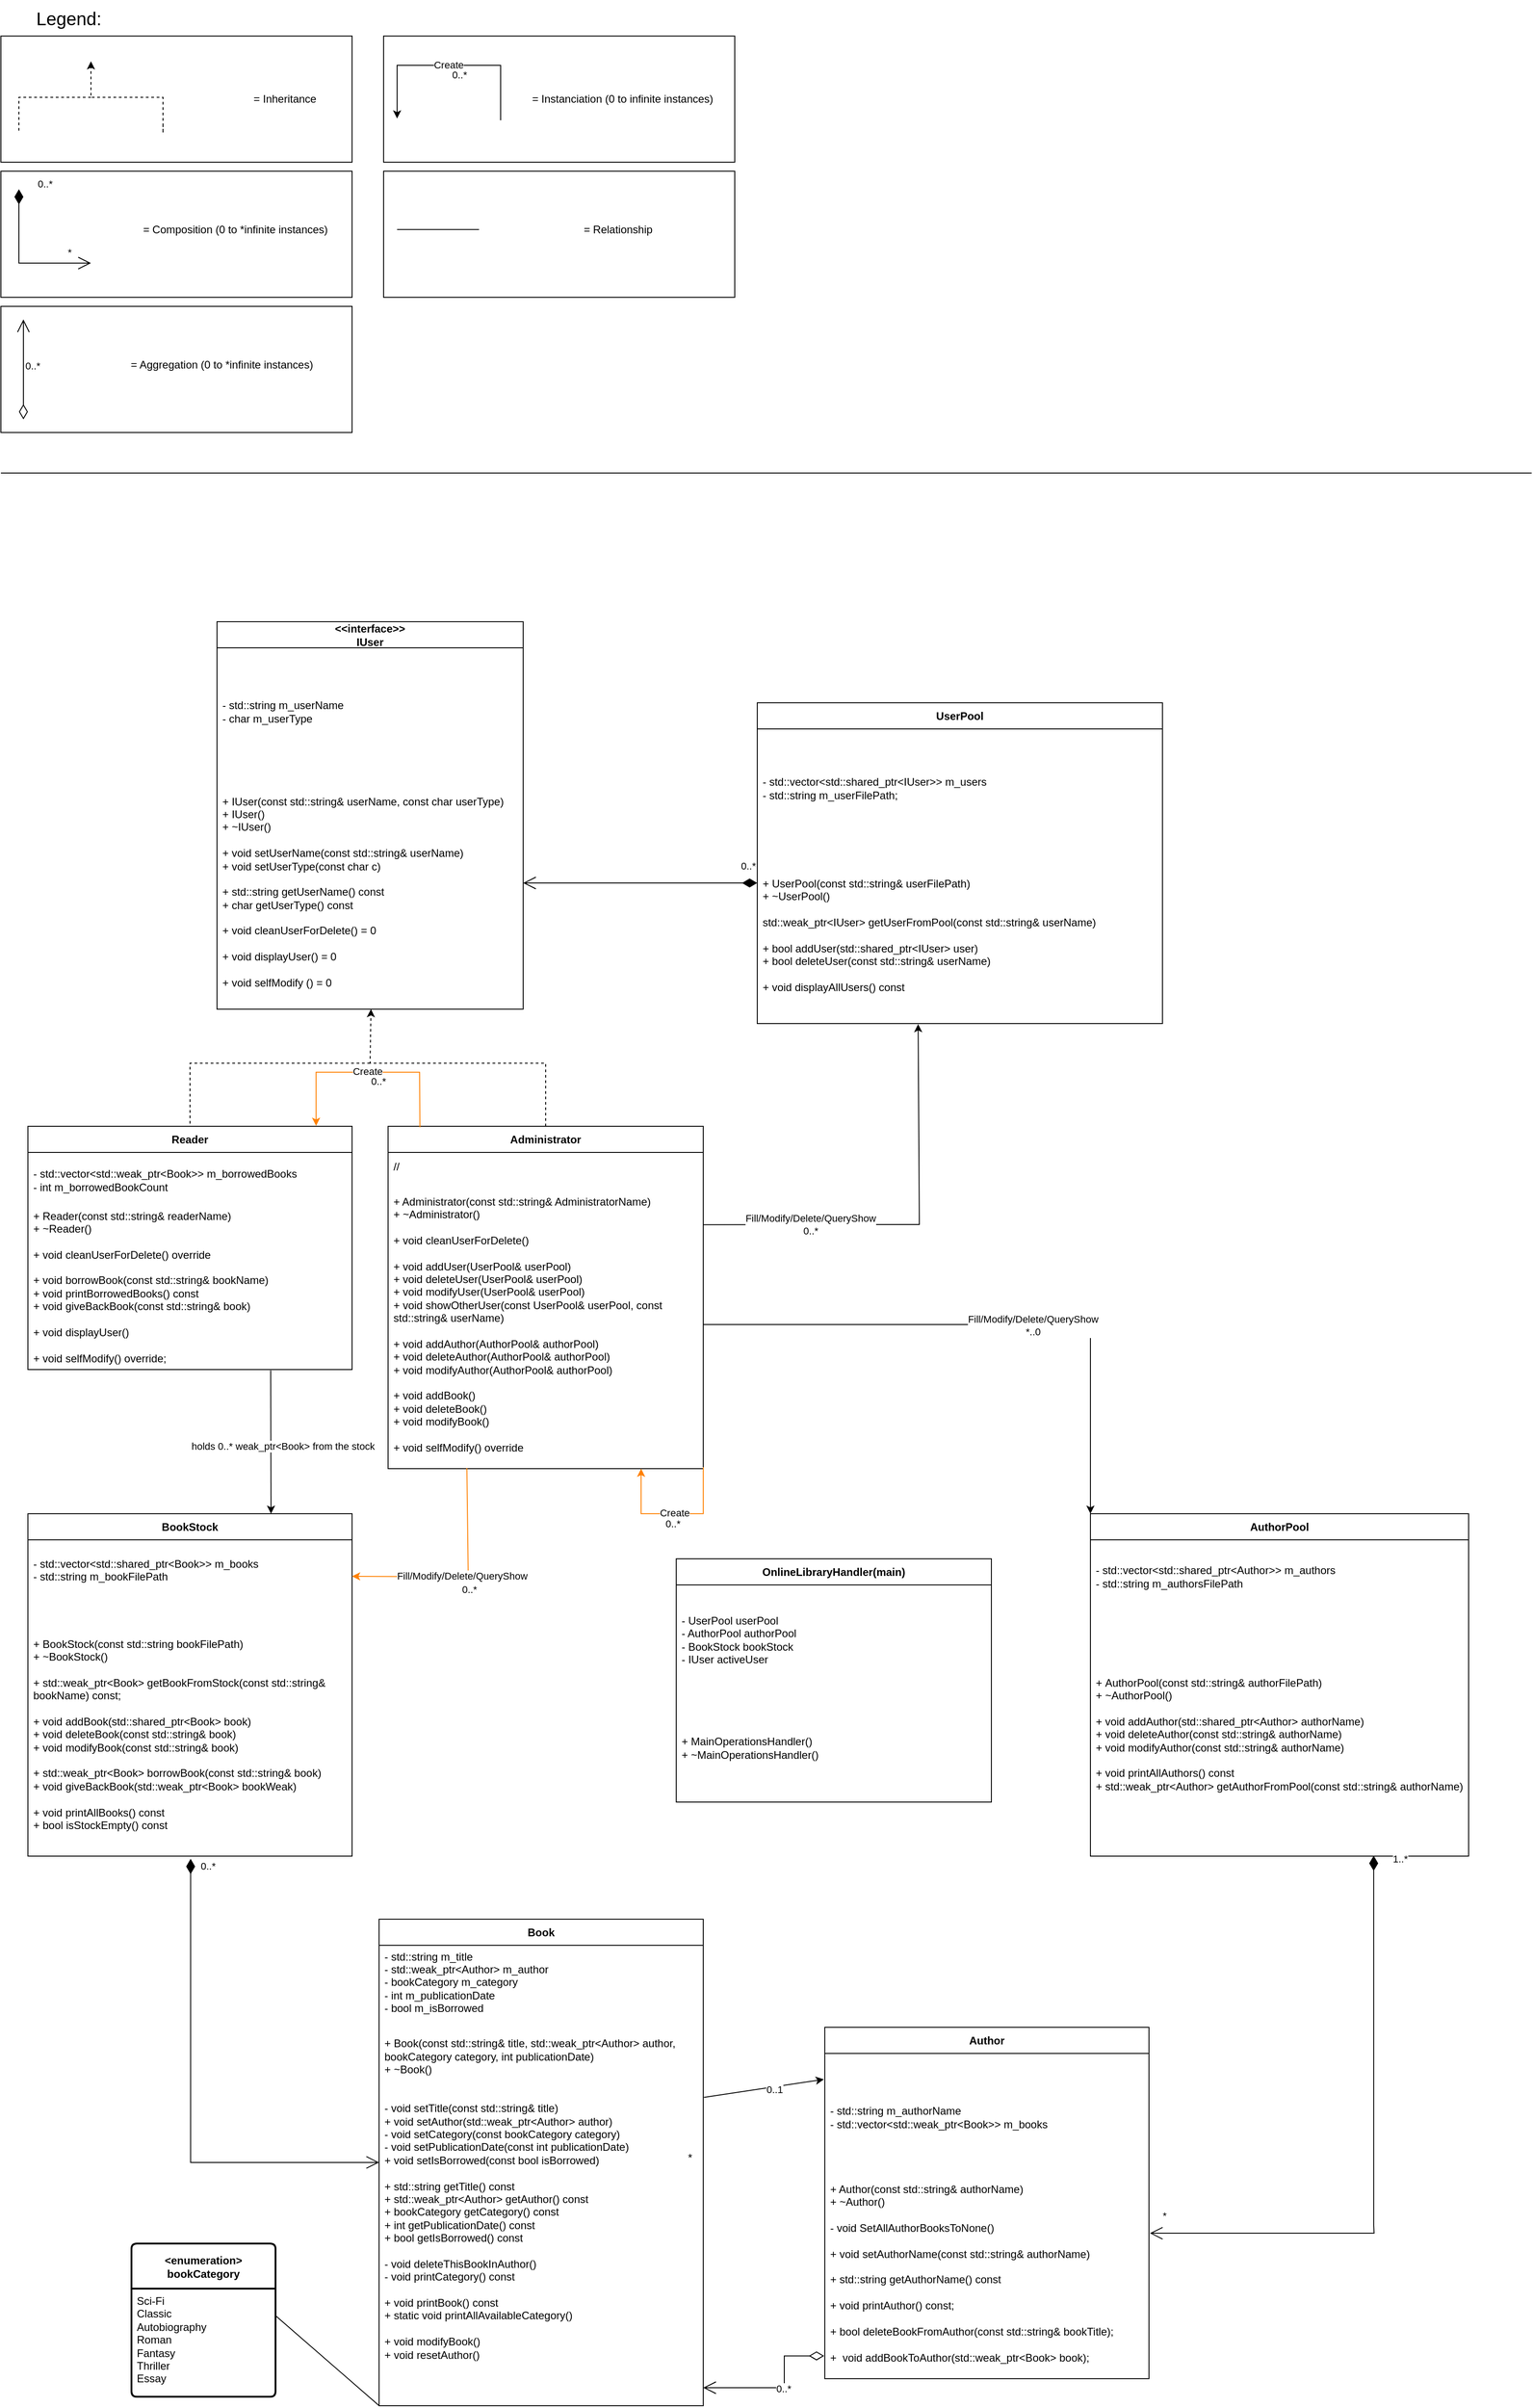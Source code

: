 <mxfile version="28.1.0">
  <diagram name="Page-1" id="cnl19Zu05ogIa-8aHU8F">
    <mxGraphModel dx="1743" dy="2462" grid="1" gridSize="10" guides="1" tooltips="1" connect="1" arrows="1" fold="1" page="1" pageScale="1" pageWidth="850" pageHeight="1100" math="0" shadow="0">
      <root>
        <mxCell id="0" />
        <mxCell id="1" parent="0" />
        <mxCell id="HNg3gGWHc3ooryUhJboP-114" value="" style="rounded=0;whiteSpace=wrap;html=1;" parent="1" vertex="1">
          <mxGeometry x="850" y="-760" width="390" height="140" as="geometry" />
        </mxCell>
        <mxCell id="HNg3gGWHc3ooryUhJboP-102" value="" style="rounded=0;whiteSpace=wrap;html=1;" parent="1" vertex="1">
          <mxGeometry x="850" y="-910" width="390" height="140" as="geometry" />
        </mxCell>
        <mxCell id="HNg3gGWHc3ooryUhJboP-97" value="" style="rounded=0;whiteSpace=wrap;html=1;" parent="1" vertex="1">
          <mxGeometry x="1275" y="-1060" width="390" height="140" as="geometry" />
        </mxCell>
        <mxCell id="HNg3gGWHc3ooryUhJboP-95" value="" style="rounded=0;whiteSpace=wrap;html=1;" parent="1" vertex="1">
          <mxGeometry x="850" y="-1060" width="390" height="140" as="geometry" />
        </mxCell>
        <mxCell id="HNg3gGWHc3ooryUhJboP-1" value="Book" style="swimlane;fontStyle=1;align=center;verticalAlign=middle;childLayout=stackLayout;horizontal=1;startSize=29;horizontalStack=0;resizeParent=1;resizeParentMax=0;resizeLast=0;collapsible=0;marginBottom=0;html=1;whiteSpace=wrap;" parent="1" vertex="1">
          <mxGeometry x="1270" y="1030" width="360" height="540" as="geometry" />
        </mxCell>
        <mxCell id="HNg3gGWHc3ooryUhJboP-2" value="- std::string m_title&lt;br&gt;&lt;div&gt;- std::weak_ptr&amp;lt;Author&amp;gt;&lt;span style=&quot;background-color: transparent; color: light-dark(rgb(0, 0, 0), rgb(255, 255, 255));&quot;&gt;&amp;nbsp;m_author&lt;/span&gt;&lt;/div&gt;&lt;div&gt;- bookCategory m_category&lt;/div&gt;&lt;div&gt;- int m_publicationDate&lt;/div&gt;&lt;div&gt;- bool m_isBorrowed&lt;/div&gt;" style="text;html=1;strokeColor=none;fillColor=none;align=left;verticalAlign=middle;spacingLeft=4;spacingRight=4;overflow=hidden;rotatable=0;points=[[0,0.5],[1,0.5]];portConstraint=eastwest;whiteSpace=wrap;" parent="HNg3gGWHc3ooryUhJboP-1" vertex="1">
          <mxGeometry y="29" width="360" height="81" as="geometry" />
        </mxCell>
        <mxCell id="HNg3gGWHc3ooryUhJboP-3" value="+ Book(const std::string&amp;amp; title, std::weak_ptr&amp;lt;Author&amp;gt; author, bookCategory category, int publicationDate)&lt;div&gt;+ ~Book()&lt;/div&gt;&lt;div&gt;&lt;br&gt;&lt;div&gt;&lt;br&gt;&lt;/div&gt;&lt;/div&gt;&lt;div&gt;- void setTitle(const std::string&amp;amp; title)&lt;/div&gt;&lt;div&gt;+ void setAuthor(std::weak_ptr&amp;lt;Author&amp;gt; author)&lt;/div&gt;&lt;div&gt;- void setCategory(const bookCategory category)&lt;/div&gt;&lt;div&gt;- void setPublicationDate(const int publicationDate)&lt;br&gt;+ void setIsBorrowed(const bool isBorrowed)&lt;/div&gt;&lt;div&gt;&lt;br&gt;&lt;/div&gt;&lt;div&gt;+ std::string getTitle() const&lt;/div&gt;&lt;div&gt;+ std::weak_ptr&amp;lt;Author&amp;gt; getAuthor() const&lt;/div&gt;&lt;div&gt;+ bookCategory getCategory() const&lt;/div&gt;&lt;div&gt;+ int getPublicationDate() const&lt;/div&gt;&lt;div&gt;+ bool getIsBorrowed() const&lt;/div&gt;&lt;div&gt;&lt;div&gt;&lt;br&gt;&lt;/div&gt;&lt;div&gt;- void deleteThisBookInAuthor()&lt;/div&gt;&lt;div&gt;&lt;span style=&quot;background-color: transparent; color: light-dark(rgb(0, 0, 0), rgb(255, 255, 255));&quot;&gt;- void printCategory() const&lt;/span&gt;&lt;/div&gt;&lt;/div&gt;&lt;div&gt;&lt;br&gt;&lt;/div&gt;&lt;div&gt;+ void printBook() const&lt;/div&gt;&lt;div&gt;+&amp;nbsp;static void printAllAvailableCategory()&lt;/div&gt;&lt;div&gt;&lt;br&gt;&lt;/div&gt;&lt;div&gt;+ void modifyBook()&lt;br&gt;+ void resetAuthor()&lt;/div&gt;&lt;div&gt;&lt;br&gt;&lt;/div&gt;&lt;div&gt;&lt;br&gt;&lt;/div&gt;" style="text;html=1;strokeColor=none;fillColor=none;align=left;verticalAlign=middle;spacingLeft=4;spacingRight=4;overflow=hidden;rotatable=0;points=[[0,0.5],[1,0.5]];portConstraint=eastwest;whiteSpace=wrap;" parent="HNg3gGWHc3ooryUhJboP-1" vertex="1">
          <mxGeometry y="110" width="360" height="430" as="geometry" />
        </mxCell>
        <mxCell id="HNg3gGWHc3ooryUhJboP-10" value="&lt;span style=&quot;font-size: 12px; font-weight: 700;&quot;&gt;&amp;lt;enumeration&amp;gt;&lt;/span&gt;&lt;div style=&quot;font-size: 12px; font-weight: 700;&quot;&gt;bookCategory&lt;/div&gt;" style="swimlane;childLayout=stackLayout;horizontal=1;startSize=50;horizontalStack=0;rounded=1;fontSize=14;fontStyle=0;strokeWidth=2;resizeParent=0;resizeLast=1;shadow=0;dashed=0;align=center;arcSize=4;whiteSpace=wrap;html=1;" parent="1" vertex="1">
          <mxGeometry x="995" y="1390" width="160" height="170" as="geometry" />
        </mxCell>
        <mxCell id="HNg3gGWHc3ooryUhJboP-11" value="Sci-Fi&lt;div&gt;Classic&lt;/div&gt;&lt;div&gt;Autobiography&lt;/div&gt;&lt;div&gt;Roman&lt;/div&gt;&lt;div&gt;Fantasy&lt;/div&gt;&lt;div&gt;Thriller&lt;/div&gt;&lt;div&gt;Essay&lt;/div&gt;" style="align=left;strokeColor=none;fillColor=none;spacingLeft=4;spacingRight=4;fontSize=12;verticalAlign=top;resizable=0;rotatable=0;part=1;html=1;whiteSpace=wrap;" parent="HNg3gGWHc3ooryUhJboP-10" vertex="1">
          <mxGeometry y="50" width="160" height="120" as="geometry" />
        </mxCell>
        <mxCell id="HNg3gGWHc3ooryUhJboP-15" value="" style="endArrow=none;html=1;rounded=0;exitX=-0.001;exitY=0.999;exitDx=0;exitDy=0;exitPerimeter=0;entryX=1;entryY=0.25;entryDx=0;entryDy=0;" parent="1" source="HNg3gGWHc3ooryUhJboP-3" target="HNg3gGWHc3ooryUhJboP-11" edge="1">
          <mxGeometry width="50" height="50" relative="1" as="geometry">
            <mxPoint x="2090" y="1670" as="sourcePoint" />
            <mxPoint x="2090" y="1284" as="targetPoint" />
          </mxGeometry>
        </mxCell>
        <mxCell id="HNg3gGWHc3ooryUhJboP-17" value="Author" style="swimlane;fontStyle=1;align=center;verticalAlign=middle;childLayout=stackLayout;horizontal=1;startSize=29;horizontalStack=0;resizeParent=1;resizeParentMax=0;resizeLast=0;collapsible=0;marginBottom=0;html=1;whiteSpace=wrap;" parent="1" vertex="1">
          <mxGeometry x="1765" y="1150" width="360" height="390" as="geometry" />
        </mxCell>
        <mxCell id="HNg3gGWHc3ooryUhJboP-18" value="- std::string m_authorName&lt;div&gt;- std::vector&amp;lt;std::weak_ptr&amp;lt;Book&amp;gt;&amp;gt; m_books&lt;/div&gt;" style="text;html=1;strokeColor=none;fillColor=none;align=left;verticalAlign=middle;spacingLeft=4;spacingRight=4;overflow=hidden;rotatable=0;points=[[0,0.5],[1,0.5]];portConstraint=eastwest;whiteSpace=wrap;" parent="HNg3gGWHc3ooryUhJboP-17" vertex="1">
          <mxGeometry y="29" width="360" height="141" as="geometry" />
        </mxCell>
        <mxCell id="HNg3gGWHc3ooryUhJboP-19" value="+ Author(const std::string&amp;amp; authorName)&lt;br&gt;+ ~Author()&lt;br&gt;&lt;div&gt;&lt;br&gt;- void SetAllAuthorBooksToNone()&lt;/div&gt;&lt;div&gt;&lt;br&gt;&lt;/div&gt;+ void setAuthorName(const std::string&amp;amp; authorName)&lt;br&gt;&lt;br&gt;+ std::string getAuthorName() const&lt;div&gt;&lt;br&gt;&lt;/div&gt;&lt;div&gt;&lt;div&gt;&lt;span style=&quot;white-space: normal;&quot;&gt;+ void printAuthor()&amp;nbsp;&lt;/span&gt;&lt;span style=&quot;background-color: transparent;&quot;&gt;const&lt;/span&gt;&lt;span style=&quot;background-color: transparent; color: light-dark(rgb(0, 0, 0), rgb(255, 255, 255));&quot;&gt;;&lt;/span&gt;&lt;/div&gt;&lt;div&gt;&lt;span style=&quot;white-space: normal;&quot;&gt;&lt;br&gt;&lt;/span&gt;&lt;/div&gt;&lt;div&gt;&lt;div&gt;&lt;div&gt;+ bool deleteBookFromAuthor(const std::string&amp;amp; bookTitle);&lt;/div&gt;&lt;/div&gt;&lt;/div&gt;&lt;div&gt;&lt;br&gt;&lt;/div&gt;&lt;div&gt;&lt;span style=&quot;background-color: transparent; color: light-dark(rgb(0, 0, 0), rgb(255, 255, 255));&quot;&gt;+&amp;nbsp;&amp;nbsp;&lt;/span&gt;&lt;span style=&quot;background-color: transparent;&quot;&gt;void addBookToAuthor(std::weak_ptr&amp;lt;Book&amp;gt; book);&lt;/span&gt;&lt;/div&gt;&lt;/div&gt;&lt;div&gt;&lt;span style=&quot;background-color: transparent; color: light-dark(rgb(0, 0, 0), rgb(255, 255, 255));&quot;&gt;&lt;br&gt;&lt;/span&gt;&lt;/div&gt;" style="text;html=1;strokeColor=none;fillColor=none;align=left;verticalAlign=middle;spacingLeft=4;spacingRight=4;overflow=hidden;rotatable=0;points=[[0,0.5],[1,0.5]];portConstraint=eastwest;whiteSpace=wrap;" parent="HNg3gGWHc3ooryUhJboP-17" vertex="1">
          <mxGeometry y="170" width="360" height="220" as="geometry" />
        </mxCell>
        <mxCell id="HNg3gGWHc3ooryUhJboP-24" value="" style="endArrow=classic;html=1;rounded=0;entryX=-0.003;entryY=0.204;entryDx=0;entryDy=0;exitX=1.002;exitY=0.204;exitDx=0;exitDy=0;exitPerimeter=0;entryPerimeter=0;" parent="1" source="HNg3gGWHc3ooryUhJboP-3" target="HNg3gGWHc3ooryUhJboP-18" edge="1">
          <mxGeometry width="50" height="50" relative="1" as="geometry">
            <mxPoint x="1800" y="1550" as="sourcePoint" />
            <mxPoint x="1850" y="1500" as="targetPoint" />
          </mxGeometry>
        </mxCell>
        <mxCell id="HNg3gGWHc3ooryUhJboP-25" value="0..1" style="edgeLabel;html=1;align=center;verticalAlign=middle;resizable=0;points=[];" parent="HNg3gGWHc3ooryUhJboP-24" vertex="1" connectable="0">
          <mxGeometry x="0.019" y="2" relative="1" as="geometry">
            <mxPoint x="11" y="3" as="offset" />
          </mxGeometry>
        </mxCell>
        <mxCell id="HNg3gGWHc3ooryUhJboP-26" value="&lt;div&gt;&lt;br&gt;&lt;/div&gt;&lt;div&gt;&lt;br&gt;&lt;/div&gt;" style="endArrow=open;html=1;endSize=12;startArrow=diamondThin;startSize=14;startFill=0;edgeStyle=orthogonalEdgeStyle;align=left;verticalAlign=bottom;rounded=0;exitX=-0.002;exitY=0.885;exitDx=0;exitDy=0;exitPerimeter=0;" parent="1" source="HNg3gGWHc3ooryUhJboP-19" edge="1">
          <mxGeometry x="-1" y="3" relative="1" as="geometry">
            <mxPoint x="1760" y="1560" as="sourcePoint" />
            <mxPoint x="1630" y="1550" as="targetPoint" />
            <Array as="points">
              <mxPoint x="1720" y="1515" />
              <mxPoint x="1720" y="1550" />
            </Array>
          </mxGeometry>
        </mxCell>
        <mxCell id="HNg3gGWHc3ooryUhJboP-111" value="0..*" style="edgeLabel;html=1;align=center;verticalAlign=middle;resizable=0;points=[];" parent="HNg3gGWHc3ooryUhJboP-26" vertex="1" connectable="0">
          <mxGeometry x="0.079" y="1" relative="1" as="geometry">
            <mxPoint x="11" as="offset" />
          </mxGeometry>
        </mxCell>
        <mxCell id="HNg3gGWHc3ooryUhJboP-28" value="&amp;lt;&amp;lt;interface&amp;gt;&amp;gt;&lt;br&gt;IUser" style="swimlane;fontStyle=1;align=center;verticalAlign=middle;childLayout=stackLayout;horizontal=1;startSize=29;horizontalStack=0;resizeParent=1;resizeParentMax=0;resizeLast=0;collapsible=0;marginBottom=0;html=1;whiteSpace=wrap;" parent="1" vertex="1">
          <mxGeometry x="1090" y="-410" width="340" height="430" as="geometry" />
        </mxCell>
        <mxCell id="HNg3gGWHc3ooryUhJboP-29" value="- std::string m_userName&lt;div&gt;- char m_userType&lt;/div&gt;" style="text;html=1;strokeColor=none;fillColor=none;align=left;verticalAlign=middle;spacingLeft=4;spacingRight=4;overflow=hidden;rotatable=0;points=[[0,0.5],[1,0.5]];portConstraint=eastwest;whiteSpace=wrap;" parent="HNg3gGWHc3ooryUhJboP-28" vertex="1">
          <mxGeometry y="29" width="340" height="141" as="geometry" />
        </mxCell>
        <mxCell id="HNg3gGWHc3ooryUhJboP-30" value="+ IUser(const std::string&amp;amp; userName, const char userType)&lt;br&gt;+ IUser()&lt;br&gt;+ ~IUser()&amp;nbsp;&lt;div&gt;&lt;br&gt;+ void setUserName(const std::string&amp;amp; userName)&lt;/div&gt;&lt;div&gt;+&amp;nbsp;void setUserType(const char c)&lt;br&gt;&lt;br&gt;+ std::string getUserName() const&lt;/div&gt;&lt;div&gt;+ char getUserType() const&lt;br&gt;&lt;div&gt;&lt;br&gt;+ void cleanUserForDelete() = 0&lt;/div&gt;&lt;/div&gt;&lt;div&gt;&lt;br&gt;&lt;/div&gt;&lt;div&gt;+ void displayUser() = 0&lt;br&gt;&lt;br&gt;+ void selfModify () = 0&lt;/div&gt;" style="text;html=1;strokeColor=none;fillColor=none;align=left;verticalAlign=middle;spacingLeft=4;spacingRight=4;overflow=hidden;rotatable=0;points=[[0,0.5],[1,0.5]];portConstraint=eastwest;whiteSpace=wrap;" parent="HNg3gGWHc3ooryUhJboP-28" vertex="1">
          <mxGeometry y="170" width="340" height="260" as="geometry" />
        </mxCell>
        <mxCell id="HNg3gGWHc3ooryUhJboP-33" value="" style="endArrow=classic;html=1;rounded=0;dashed=1;entryX=0.503;entryY=1;entryDx=0;entryDy=0;entryPerimeter=0;exitX=0.5;exitY=0;exitDx=0;exitDy=0;" parent="1" source="HNg3gGWHc3ooryUhJboP-34" target="HNg3gGWHc3ooryUhJboP-30" edge="1">
          <mxGeometry width="50" height="50" relative="1" as="geometry">
            <mxPoint x="1120" y="240" as="sourcePoint" />
            <mxPoint x="1240" y="60" as="targetPoint" />
            <Array as="points">
              <mxPoint x="1455" y="80" />
              <mxPoint x="1260" y="80" />
            </Array>
          </mxGeometry>
        </mxCell>
        <mxCell id="HNg3gGWHc3ooryUhJboP-34" value="Administrator" style="swimlane;fontStyle=1;align=center;verticalAlign=middle;childLayout=stackLayout;horizontal=1;startSize=29;horizontalStack=0;resizeParent=1;resizeParentMax=0;resizeLast=0;collapsible=0;marginBottom=0;html=1;whiteSpace=wrap;" parent="1" vertex="1">
          <mxGeometry x="1280" y="150" width="350" height="380" as="geometry" />
        </mxCell>
        <mxCell id="HNg3gGWHc3ooryUhJboP-38" value="//" style="text;html=1;strokeColor=none;fillColor=none;align=left;verticalAlign=middle;spacingLeft=4;spacingRight=4;overflow=hidden;rotatable=0;points=[[0,0.5],[1,0.5]];portConstraint=eastwest;whiteSpace=wrap;" parent="HNg3gGWHc3ooryUhJboP-34" vertex="1">
          <mxGeometry y="29" width="350" height="31" as="geometry" />
        </mxCell>
        <mxCell id="HNg3gGWHc3ooryUhJboP-36" value="+ Administrator(const std::string&amp;amp; AdministratorName)&lt;br&gt;+ ~Administrator()&lt;br&gt;&lt;div&gt;&lt;br&gt;+ void cleanUserForDelete()&lt;/div&gt;&lt;div&gt;&lt;br&gt;&lt;/div&gt;&lt;div&gt;+ void addUser(UserPool&amp;amp; userPool)&lt;br&gt;+ void deleteUser(UserPool&amp;amp; userPool)&lt;br&gt;+ void modifyUser(UserPool&amp;amp; userPool)&lt;br&gt;&lt;div&gt;+ void showOtherUser(const UserPool&amp;amp; userPool, const std::string&amp;amp; userName)&lt;/div&gt;&lt;div&gt;&lt;br&gt;&lt;/div&gt;&lt;/div&gt;&lt;div&gt;+ void addAuthor(AuthorPool&amp;amp; authorPool)&lt;/div&gt;&lt;div&gt;+ void deleteAuthor(AuthorPool&amp;amp; authorPool)&lt;/div&gt;&lt;div&gt;+ void modifyAuthor(AuthorPool&amp;amp; authorPool)&lt;/div&gt;&lt;div&gt;&lt;br&gt;&lt;/div&gt;&lt;div&gt;+ void addBook()&lt;/div&gt;&lt;div&gt;+ void deleteBook()&lt;/div&gt;&lt;div&gt;+ void modifyBook()&lt;/div&gt;&lt;div&gt;&lt;br&gt;+&amp;nbsp;void selfModify() override&lt;/div&gt;" style="text;html=1;strokeColor=none;fillColor=none;align=left;verticalAlign=middle;spacingLeft=4;spacingRight=4;overflow=hidden;rotatable=0;points=[[0,0.5],[1,0.5]];portConstraint=eastwest;whiteSpace=wrap;" parent="HNg3gGWHc3ooryUhJboP-34" vertex="1">
          <mxGeometry y="60" width="350" height="320" as="geometry" />
        </mxCell>
        <mxCell id="HNg3gGWHc3ooryUhJboP-37" value="Reader" style="swimlane;fontStyle=1;align=center;verticalAlign=middle;childLayout=stackLayout;horizontal=1;startSize=29;horizontalStack=0;resizeParent=1;resizeParentMax=0;resizeLast=0;collapsible=0;marginBottom=0;html=1;whiteSpace=wrap;" parent="1" vertex="1">
          <mxGeometry x="880" y="150" width="360" height="270" as="geometry" />
        </mxCell>
        <mxCell id="HNg3gGWHc3ooryUhJboP-41" value="- std::vector&amp;lt;std::weak_ptr&amp;lt;Book&amp;gt;&amp;gt; m_borrowedBooks&lt;div&gt;- int m_borrowedBookCount&lt;/div&gt;" style="text;html=1;strokeColor=none;fillColor=none;align=left;verticalAlign=middle;spacingLeft=4;spacingRight=4;overflow=hidden;rotatable=0;points=[[0,0.5],[1,0.5]];portConstraint=eastwest;whiteSpace=wrap;" parent="HNg3gGWHc3ooryUhJboP-37" vertex="1">
          <mxGeometry y="29" width="360" height="61" as="geometry" />
        </mxCell>
        <mxCell id="HNg3gGWHc3ooryUhJboP-39" value="+ Reader(const std::string&amp;amp; readerName)&lt;br&gt;+ ~Reader()&lt;div&gt;&lt;div&gt;&lt;br&gt;+ void cleanUserForDelete() override&lt;/div&gt;&lt;div&gt;&lt;br&gt;&lt;/div&gt;&lt;div&gt;+ void borrowBook(const std::string&amp;amp; bookName)&lt;br&gt;+ void printBorrowedBooks() const&lt;br&gt;+ void giveBackBook(const std::string&amp;amp; book)&lt;/div&gt;&lt;/div&gt;&lt;div&gt;&lt;br&gt;&lt;/div&gt;&lt;div&gt;+ void displayUser()&lt;br&gt;&lt;br&gt;+ void selfModify() override;&lt;/div&gt;&lt;div&gt;&lt;br&gt;&lt;/div&gt;" style="text;html=1;strokeColor=none;fillColor=none;align=left;verticalAlign=middle;spacingLeft=4;spacingRight=4;overflow=hidden;rotatable=0;points=[[0,0.5],[1,0.5]];portConstraint=eastwest;whiteSpace=wrap;" parent="HNg3gGWHc3ooryUhJboP-37" vertex="1">
          <mxGeometry y="90" width="360" height="180" as="geometry" />
        </mxCell>
        <mxCell id="HNg3gGWHc3ooryUhJboP-40" value="" style="endArrow=none;dashed=1;html=1;rounded=0;entryX=0.5;entryY=0;entryDx=0;entryDy=0;" parent="1" target="HNg3gGWHc3ooryUhJboP-37" edge="1">
          <mxGeometry width="50" height="50" relative="1" as="geometry">
            <mxPoint x="1260" y="80" as="sourcePoint" />
            <mxPoint x="1450" y="80" as="targetPoint" />
            <Array as="points">
              <mxPoint x="1060" y="80" />
            </Array>
          </mxGeometry>
        </mxCell>
        <mxCell id="HNg3gGWHc3ooryUhJboP-44" value="" style="endArrow=classic;html=1;rounded=0;exitX=0.101;exitY=0.003;exitDx=0;exitDy=0;exitPerimeter=0;entryX=0.889;entryY=-0.002;entryDx=0;entryDy=0;entryPerimeter=0;strokeColor=#FF8000;" parent="1" source="HNg3gGWHc3ooryUhJboP-34" target="HNg3gGWHc3ooryUhJboP-37" edge="1">
          <mxGeometry width="50" height="50" relative="1" as="geometry">
            <mxPoint x="1298.39" y="91.05" as="sourcePoint" />
            <mxPoint x="1221.46" y="90.0" as="targetPoint" />
            <Array as="points">
              <mxPoint x="1315" y="90" />
              <mxPoint x="1200" y="90" />
            </Array>
          </mxGeometry>
        </mxCell>
        <mxCell id="HNg3gGWHc3ooryUhJboP-45" value="Create" style="edgeLabel;html=1;align=center;verticalAlign=middle;resizable=0;points=[];" parent="HNg3gGWHc3ooryUhJboP-44" vertex="1" connectable="0">
          <mxGeometry x="0.108" y="-1" relative="1" as="geometry">
            <mxPoint x="11" as="offset" />
          </mxGeometry>
        </mxCell>
        <mxCell id="HNg3gGWHc3ooryUhJboP-49" value="0..*" style="edgeLabel;html=1;align=center;verticalAlign=middle;resizable=0;points=[];" parent="HNg3gGWHc3ooryUhJboP-44" vertex="1" connectable="0">
          <mxGeometry x="-0.311" relative="1" as="geometry">
            <mxPoint x="-26" y="10" as="offset" />
          </mxGeometry>
        </mxCell>
        <mxCell id="HNg3gGWHc3ooryUhJboP-47" value="" style="endArrow=classic;html=1;rounded=0;exitX=1;exitY=0.995;exitDx=0;exitDy=0;exitPerimeter=0;entryX=0.947;entryY=0.997;entryDx=0;entryDy=0;entryPerimeter=0;strokeColor=#FF8000;" parent="1" source="HNg3gGWHc3ooryUhJboP-36" edge="1">
          <mxGeometry width="50" height="50" relative="1" as="geometry">
            <mxPoint x="1639.65" y="590.32" as="sourcePoint" />
            <mxPoint x="1561" y="530" as="targetPoint" />
            <Array as="points">
              <mxPoint x="1630" y="580" />
              <mxPoint x="1561" y="580" />
            </Array>
          </mxGeometry>
        </mxCell>
        <mxCell id="HNg3gGWHc3ooryUhJboP-48" value="Create" style="edgeLabel;html=1;align=center;verticalAlign=middle;resizable=0;points=[];" parent="HNg3gGWHc3ooryUhJboP-47" vertex="1" connectable="0">
          <mxGeometry x="0.108" y="-1" relative="1" as="geometry">
            <mxPoint x="11" as="offset" />
          </mxGeometry>
        </mxCell>
        <mxCell id="HNg3gGWHc3ooryUhJboP-51" value="0..*" style="edgeLabel;html=1;align=center;verticalAlign=middle;resizable=0;points=[];" parent="1" vertex="1" connectable="0">
          <mxGeometry x="1593" y="590" as="geometry">
            <mxPoint x="3" y="1" as="offset" />
          </mxGeometry>
        </mxCell>
        <mxCell id="HNg3gGWHc3ooryUhJboP-56" value="BookStock" style="swimlane;fontStyle=1;align=center;verticalAlign=middle;childLayout=stackLayout;horizontal=1;startSize=29;horizontalStack=0;resizeParent=1;resizeParentMax=0;resizeLast=0;collapsible=0;marginBottom=0;html=1;whiteSpace=wrap;" parent="1" vertex="1">
          <mxGeometry x="880" y="580" width="360" height="380" as="geometry" />
        </mxCell>
        <mxCell id="HNg3gGWHc3ooryUhJboP-57" value="- std::vector&amp;lt;std::shared_ptr&amp;lt;Book&amp;gt;&amp;gt; m_books&lt;div&gt;- std::string m_bookFilePath&lt;/div&gt;&lt;div&gt;&lt;br&gt;&lt;/div&gt;" style="text;html=1;strokeColor=none;fillColor=none;align=left;verticalAlign=middle;spacingLeft=4;spacingRight=4;overflow=hidden;rotatable=0;points=[[0,0.5],[1,0.5]];portConstraint=eastwest;whiteSpace=wrap;" parent="HNg3gGWHc3ooryUhJboP-56" vertex="1">
          <mxGeometry y="29" width="360" height="81" as="geometry" />
        </mxCell>
        <mxCell id="HNg3gGWHc3ooryUhJboP-58" value="+ BookStock(const std::string bookFilePath)&lt;div&gt;+ ~BookStock()&lt;/div&gt;&lt;div&gt;&lt;br&gt;&lt;/div&gt;&lt;div&gt;+ s&lt;span style=&quot;white-space: normal;&quot;&gt;&lt;span style=&quot;background-color: transparent;&quot;&gt;td::weak_ptr&amp;lt;Book&amp;gt; getBookFromStock(const std::string&amp;amp; bookName) const;&lt;/span&gt;&lt;/span&gt;&lt;/div&gt;&lt;div&gt;&lt;br&gt;&lt;/div&gt;&lt;div&gt;+ void addBook(std::shared_ptr&amp;lt;Book&amp;gt; book)&lt;/div&gt;&lt;div&gt;+ void deleteBook(const std::string&amp;amp; book)&lt;/div&gt;&lt;div&gt;+ void modifyBook(const std::string&amp;amp; book)&lt;/div&gt;&lt;div&gt;&lt;br&gt;&lt;/div&gt;&lt;div&gt;+ std::weak_ptr&amp;lt;Book&amp;gt; borrowBook(const std::string&amp;amp; book)&lt;/div&gt;&lt;div&gt;&lt;span style=&quot;background-color: transparent; color: light-dark(rgb(0, 0, 0), rgb(255, 255, 255));&quot;&gt;+ void giveBackBook(std::weak_ptr&amp;lt;Book&amp;gt; bookWeak)&lt;/span&gt;&lt;/div&gt;&lt;div&gt;&lt;br&gt;+ void printAllBooks() const&lt;br&gt;&lt;span style=&quot;background-color: transparent; color: light-dark(rgb(0, 0, 0), rgb(255, 255, 255));&quot;&gt;+ bool isStockEmpty() const&lt;/span&gt;&lt;br&gt;&lt;/div&gt;" style="text;html=1;strokeColor=none;fillColor=none;align=left;verticalAlign=middle;spacingLeft=4;spacingRight=4;overflow=hidden;rotatable=0;points=[[0,0.5],[1,0.5]];portConstraint=eastwest;whiteSpace=wrap;" parent="HNg3gGWHc3ooryUhJboP-56" vertex="1">
          <mxGeometry y="110" width="360" height="270" as="geometry" />
        </mxCell>
        <mxCell id="HNg3gGWHc3ooryUhJboP-59" value="" style="endArrow=classic;html=1;rounded=0;entryX=0.75;entryY=0;entryDx=0;entryDy=0;exitX=0.749;exitY=1.005;exitDx=0;exitDy=0;exitPerimeter=0;" parent="1" source="HNg3gGWHc3ooryUhJboP-39" target="HNg3gGWHc3ooryUhJboP-56" edge="1">
          <mxGeometry width="50" height="50" relative="1" as="geometry">
            <mxPoint x="1110" y="490" as="sourcePoint" />
            <mxPoint x="1110" y="597" as="targetPoint" />
          </mxGeometry>
        </mxCell>
        <mxCell id="HNg3gGWHc3ooryUhJboP-60" value="holds 0..* weak_ptr&amp;lt;Book&amp;gt; from the stock" style="edgeLabel;html=1;align=center;verticalAlign=middle;resizable=0;points=[];" parent="HNg3gGWHc3ooryUhJboP-59" vertex="1" connectable="0">
          <mxGeometry x="0.019" y="2" relative="1" as="geometry">
            <mxPoint x="11" y="3" as="offset" />
          </mxGeometry>
        </mxCell>
        <mxCell id="HNg3gGWHc3ooryUhJboP-61" value="" style="endArrow=classic;html=1;rounded=0;entryX=1;entryY=0.5;entryDx=0;entryDy=0;exitX=0.25;exitY=0.998;exitDx=0;exitDy=0;exitPerimeter=0;fontColor=light-dark(#330000,#EDEDED);labelBackgroundColor=#FFFFFF;strokeColor=#FF8000;" parent="1" source="HNg3gGWHc3ooryUhJboP-36" target="HNg3gGWHc3ooryUhJboP-57" edge="1">
          <mxGeometry width="50" height="50" relative="1" as="geometry">
            <mxPoint x="1430" y="570" as="sourcePoint" />
            <mxPoint x="1290" y="470" as="targetPoint" />
            <Array as="points">
              <mxPoint x="1369" y="650" />
            </Array>
          </mxGeometry>
        </mxCell>
        <mxCell id="HNg3gGWHc3ooryUhJboP-62" value="Fill/Modify/Delete/QueryShow" style="edgeLabel;html=1;align=center;verticalAlign=middle;resizable=0;points=[];" parent="HNg3gGWHc3ooryUhJboP-61" vertex="1" connectable="0">
          <mxGeometry x="0.108" y="-1" relative="1" as="geometry">
            <mxPoint x="11" as="offset" />
          </mxGeometry>
        </mxCell>
        <mxCell id="HNg3gGWHc3ooryUhJboP-63" value="0..*" style="edgeLabel;html=1;align=center;verticalAlign=middle;resizable=0;points=[];" parent="1" vertex="1" connectable="0">
          <mxGeometry x="1240" y="590" as="geometry">
            <mxPoint x="130" y="74" as="offset" />
          </mxGeometry>
        </mxCell>
        <mxCell id="HNg3gGWHc3ooryUhJboP-67" value="AuthorPool" style="swimlane;fontStyle=1;align=center;verticalAlign=middle;childLayout=stackLayout;horizontal=1;startSize=29;horizontalStack=0;resizeParent=1;resizeParentMax=0;resizeLast=0;collapsible=0;marginBottom=0;html=1;whiteSpace=wrap;" parent="1" vertex="1">
          <mxGeometry x="2060" y="580" width="420" height="380" as="geometry" />
        </mxCell>
        <mxCell id="HNg3gGWHc3ooryUhJboP-68" value="- std::vector&amp;lt;std::shared_ptr&amp;lt;Author&amp;gt;&amp;gt; m_authors&lt;div&gt;- std::string m_authorsFilePath&lt;/div&gt;" style="text;html=1;strokeColor=none;fillColor=none;align=left;verticalAlign=middle;spacingLeft=4;spacingRight=4;overflow=hidden;rotatable=0;points=[[0,0.5],[1,0.5]];portConstraint=eastwest;whiteSpace=wrap;" parent="HNg3gGWHc3ooryUhJboP-67" vertex="1">
          <mxGeometry y="29" width="420" height="81" as="geometry" />
        </mxCell>
        <mxCell id="HNg3gGWHc3ooryUhJboP-69" value="+&amp;nbsp;&lt;span style=&quot;text-align: center;&quot;&gt;AuthorPool&lt;/span&gt;(const std::string&amp;amp; authorFilePath)&lt;div&gt;+ ~&lt;span style=&quot;text-align: center;&quot;&gt;AuthorPool&lt;/span&gt;()&lt;/div&gt;&lt;div&gt;&lt;br&gt;&lt;/div&gt;&lt;div&gt;+ void addAuthor(std::shared_ptr&amp;lt;Author&amp;gt; authorName)&lt;/div&gt;&lt;div&gt;+ void deleteAuthor(const std::string&amp;amp; authorName)&lt;/div&gt;&lt;div&gt;+ void modifyAuthor(const std::string&amp;amp; authorName)&lt;/div&gt;&lt;div&gt;&lt;br&gt;&lt;/div&gt;&lt;div&gt;&lt;span style=&quot;background-color: transparent; color: light-dark(rgb(0, 0, 0), rgb(255, 255, 255));&quot;&gt;+ void printAllA&lt;/span&gt;uthors&lt;span style=&quot;background-color: transparent; color: light-dark(rgb(0, 0, 0), rgb(255, 255, 255));&quot;&gt;() const&lt;br&gt;+ std::weak_ptr&amp;lt;Author&amp;gt; getAuthorFromPool(const std::string&amp;amp; authorName)&lt;/span&gt;&lt;/div&gt;" style="text;html=1;strokeColor=none;fillColor=none;align=left;verticalAlign=middle;spacingLeft=4;spacingRight=4;overflow=hidden;rotatable=0;points=[[0,0.5],[1,0.5]];portConstraint=eastwest;whiteSpace=wrap;" parent="HNg3gGWHc3ooryUhJboP-67" vertex="1">
          <mxGeometry y="110" width="420" height="270" as="geometry" />
        </mxCell>
        <mxCell id="HNg3gGWHc3ooryUhJboP-72" value="" style="endArrow=classic;html=1;rounded=0;exitX=1;exitY=0.5;exitDx=0;exitDy=0;entryX=0;entryY=0;entryDx=0;entryDy=0;" parent="1" source="HNg3gGWHc3ooryUhJboP-36" target="HNg3gGWHc3ooryUhJboP-67" edge="1">
          <mxGeometry width="50" height="50" relative="1" as="geometry">
            <mxPoint x="1549" y="590" as="sourcePoint" />
            <mxPoint x="1420" y="770" as="targetPoint" />
            <Array as="points">
              <mxPoint x="2060" y="370" />
            </Array>
          </mxGeometry>
        </mxCell>
        <mxCell id="HNg3gGWHc3ooryUhJboP-73" value="&lt;div&gt;&lt;span style=&quot;background-color: light-dark(#ffffff, var(--ge-dark-color, #121212)); color: light-dark(rgb(0, 0, 0), rgb(255, 255, 255));&quot;&gt;Fill/Modify/Delete/QueryShow&lt;/span&gt;&lt;/div&gt;&lt;div&gt;&lt;span style=&quot;background-color: light-dark(#ffffff, var(--ge-dark-color, #121212)); color: light-dark(rgb(0, 0, 0), rgb(255, 255, 255));&quot;&gt;*..0&lt;/span&gt;&lt;/div&gt;" style="edgeLabel;html=1;align=center;verticalAlign=middle;resizable=0;points=[];" parent="HNg3gGWHc3ooryUhJboP-72" vertex="1" connectable="0">
          <mxGeometry x="0.108" y="-1" relative="1" as="geometry">
            <mxPoint x="11" as="offset" />
          </mxGeometry>
        </mxCell>
        <mxCell id="HNg3gGWHc3ooryUhJboP-74" value="0..*" style="endArrow=open;html=1;endSize=12;startArrow=diamondThin;startSize=14;startFill=1;edgeStyle=orthogonalEdgeStyle;align=left;verticalAlign=bottom;rounded=0;exitX=0.502;exitY=1.011;exitDx=0;exitDy=0;exitPerimeter=0;entryX=0;entryY=0.372;entryDx=0;entryDy=0;entryPerimeter=0;" parent="1" source="HNg3gGWHc3ooryUhJboP-58" target="HNg3gGWHc3ooryUhJboP-3" edge="1">
          <mxGeometry x="-0.938" y="9" relative="1" as="geometry">
            <mxPoint x="1330" y="1300" as="sourcePoint" />
            <mxPoint x="1180" y="1300" as="targetPoint" />
            <Array as="points">
              <mxPoint x="1061" y="1300" />
            </Array>
            <mxPoint as="offset" />
          </mxGeometry>
        </mxCell>
        <mxCell id="HNg3gGWHc3ooryUhJboP-75" value="*" style="text;html=1;align=center;verticalAlign=middle;resizable=0;points=[];autosize=1;strokeColor=none;fillColor=none;" parent="1" vertex="1">
          <mxGeometry x="1600" y="1280" width="30" height="30" as="geometry" />
        </mxCell>
        <mxCell id="HNg3gGWHc3ooryUhJboP-76" value="1..*" style="endArrow=open;html=1;endSize=12;startArrow=diamondThin;startSize=14;startFill=1;edgeStyle=orthogonalEdgeStyle;align=left;verticalAlign=bottom;rounded=0;exitX=0.749;exitY=0.998;exitDx=0;exitDy=0;exitPerimeter=0;entryX=1.003;entryY=0.266;entryDx=0;entryDy=0;entryPerimeter=0;" parent="1" source="HNg3gGWHc3ooryUhJboP-69" target="HNg3gGWHc3ooryUhJboP-19" edge="1">
          <mxGeometry x="-0.963" y="19" relative="1" as="geometry">
            <mxPoint x="1320.52" y="1390" as="sourcePoint" />
            <mxPoint x="2200" y="1420" as="targetPoint" />
            <Array as="points">
              <mxPoint x="2375" y="1370" />
              <mxPoint x="2375" y="1379" />
            </Array>
            <mxPoint as="offset" />
          </mxGeometry>
        </mxCell>
        <mxCell id="HNg3gGWHc3ooryUhJboP-77" value="*" style="edgeLabel;html=1;align=center;verticalAlign=middle;resizable=0;points=[];" parent="HNg3gGWHc3ooryUhJboP-76" vertex="1" connectable="0">
          <mxGeometry x="0.931" y="-2" relative="1" as="geometry">
            <mxPoint x="-7" y="-18" as="offset" />
          </mxGeometry>
        </mxCell>
        <mxCell id="HNg3gGWHc3ooryUhJboP-78" value="&lt;font style=&quot;font-size: 20px;&quot;&gt;Legend:&lt;/font&gt;" style="text;html=1;align=center;verticalAlign=middle;resizable=0;points=[];autosize=1;strokeColor=none;fillColor=none;" parent="1" vertex="1">
          <mxGeometry x="875" y="-1100" width="100" height="40" as="geometry" />
        </mxCell>
        <mxCell id="HNg3gGWHc3ooryUhJboP-79" value="" style="endArrow=classic;html=1;rounded=0;dashed=1;" parent="1" edge="1">
          <mxGeometry width="50" height="50" relative="1" as="geometry">
            <mxPoint x="1030" y="-962" as="sourcePoint" />
            <mxPoint x="950" y="-1032" as="targetPoint" />
            <Array as="points">
              <mxPoint x="1030" y="-952" />
              <mxPoint x="1030" y="-972" />
              <mxPoint x="1030" y="-992" />
              <mxPoint x="950" y="-992" />
            </Array>
          </mxGeometry>
        </mxCell>
        <mxCell id="HNg3gGWHc3ooryUhJboP-80" value="" style="endArrow=none;dashed=1;html=1;rounded=0;" parent="1" edge="1">
          <mxGeometry width="50" height="50" relative="1" as="geometry">
            <mxPoint x="950" y="-992" as="sourcePoint" />
            <mxPoint x="870" y="-952" as="targetPoint" />
            <Array as="points">
              <mxPoint x="870" y="-992" />
            </Array>
          </mxGeometry>
        </mxCell>
        <mxCell id="HNg3gGWHc3ooryUhJboP-90" value="= Inheritance" style="text;html=1;align=center;verticalAlign=middle;resizable=0;points=[];autosize=1;strokeColor=none;fillColor=none;" parent="1" vertex="1">
          <mxGeometry x="1120" y="-1005" width="90" height="30" as="geometry" />
        </mxCell>
        <mxCell id="HNg3gGWHc3ooryUhJboP-91" value="" style="endArrow=classic;html=1;rounded=0;exitX=0.101;exitY=0.003;exitDx=0;exitDy=0;exitPerimeter=0;entryX=0.889;entryY=-0.002;entryDx=0;entryDy=0;entryPerimeter=0;" parent="1" edge="1">
          <mxGeometry width="50" height="50" relative="1" as="geometry">
            <mxPoint x="1405" y="-966.5" as="sourcePoint" />
            <mxPoint x="1290" y="-968.5" as="targetPoint" />
            <Array as="points">
              <mxPoint x="1405" y="-1027.5" />
              <mxPoint x="1290" y="-1027.5" />
            </Array>
          </mxGeometry>
        </mxCell>
        <mxCell id="HNg3gGWHc3ooryUhJboP-92" value="Create" style="edgeLabel;html=1;align=center;verticalAlign=middle;resizable=0;points=[];" parent="HNg3gGWHc3ooryUhJboP-91" vertex="1" connectable="0">
          <mxGeometry x="0.108" y="-1" relative="1" as="geometry">
            <mxPoint x="11" as="offset" />
          </mxGeometry>
        </mxCell>
        <mxCell id="HNg3gGWHc3ooryUhJboP-93" value="0..*" style="edgeLabel;html=1;align=center;verticalAlign=middle;resizable=0;points=[];" parent="HNg3gGWHc3ooryUhJboP-91" vertex="1" connectable="0">
          <mxGeometry x="-0.311" relative="1" as="geometry">
            <mxPoint x="-26" y="10" as="offset" />
          </mxGeometry>
        </mxCell>
        <mxCell id="HNg3gGWHc3ooryUhJboP-99" value="= Instanciation (0 to infinite instances)" style="text;html=1;align=center;verticalAlign=middle;resizable=0;points=[];autosize=1;strokeColor=none;fillColor=none;" parent="1" vertex="1">
          <mxGeometry x="1430" y="-1005" width="220" height="30" as="geometry" />
        </mxCell>
        <mxCell id="HNg3gGWHc3ooryUhJboP-100" value="0..*" style="endArrow=open;html=1;endSize=12;startArrow=diamondThin;startSize=14;startFill=1;edgeStyle=orthogonalEdgeStyle;align=left;verticalAlign=bottom;rounded=0;" parent="1" edge="1">
          <mxGeometry x="-0.963" y="19" relative="1" as="geometry">
            <mxPoint x="870" y="-890" as="sourcePoint" />
            <mxPoint x="950" y="-808" as="targetPoint" />
            <Array as="points">
              <mxPoint x="870" y="-808" />
            </Array>
            <mxPoint as="offset" />
          </mxGeometry>
        </mxCell>
        <mxCell id="HNg3gGWHc3ooryUhJboP-103" value="*" style="edgeLabel;html=1;align=center;verticalAlign=middle;resizable=0;points=[];" parent="HNg3gGWHc3ooryUhJboP-100" vertex="1" connectable="0">
          <mxGeometry x="0.706" y="1" relative="1" as="geometry">
            <mxPoint y="-11" as="offset" />
          </mxGeometry>
        </mxCell>
        <mxCell id="HNg3gGWHc3ooryUhJboP-104" value="= Composition (0 to *infinite instances)" style="text;html=1;align=center;verticalAlign=middle;resizable=0;points=[];autosize=1;strokeColor=none;fillColor=none;" parent="1" vertex="1">
          <mxGeometry x="995" y="-860" width="230" height="30" as="geometry" />
        </mxCell>
        <mxCell id="HNg3gGWHc3ooryUhJboP-105" value="" style="line;strokeWidth=1;rotatable=0;dashed=0;labelPosition=right;align=left;verticalAlign=middle;spacingTop=0;spacingLeft=6;points=[];portConstraint=eastwest;" parent="1" vertex="1">
          <mxGeometry x="850" y="-580" width="1700" height="10" as="geometry" />
        </mxCell>
        <mxCell id="HNg3gGWHc3ooryUhJboP-106" value="" style="rounded=0;whiteSpace=wrap;html=1;" parent="1" vertex="1">
          <mxGeometry x="1275" y="-910" width="390" height="140" as="geometry" />
        </mxCell>
        <mxCell id="HNg3gGWHc3ooryUhJboP-109" value="= Relationship" style="text;html=1;align=center;verticalAlign=middle;resizable=0;points=[];autosize=1;strokeColor=none;fillColor=none;" parent="1" vertex="1">
          <mxGeometry x="1485" y="-860" width="100" height="30" as="geometry" />
        </mxCell>
        <mxCell id="HNg3gGWHc3ooryUhJboP-110" value="" style="endArrow=none;html=1;rounded=0;exitX=0.994;exitY=0.312;exitDx=0;exitDy=0;exitPerimeter=0;entryX=-0.006;entryY=0.445;entryDx=0;entryDy=0;entryPerimeter=0;" parent="1" edge="1">
          <mxGeometry width="50" height="50" relative="1" as="geometry">
            <mxPoint x="1290" y="-845.28" as="sourcePoint" />
            <mxPoint x="1381" y="-845.28" as="targetPoint" />
          </mxGeometry>
        </mxCell>
        <mxCell id="HNg3gGWHc3ooryUhJboP-112" value="&lt;div&gt;&lt;br&gt;&lt;/div&gt;&lt;div&gt;&lt;br&gt;&lt;/div&gt;" style="endArrow=open;html=1;endSize=12;startArrow=diamondThin;startSize=14;startFill=0;edgeStyle=orthogonalEdgeStyle;align=left;verticalAlign=bottom;rounded=0;entryX=0.249;entryY=0.998;entryDx=0;entryDy=0;entryPerimeter=0;exitX=0.25;exitY=0;exitDx=0;exitDy=0;" parent="1" edge="1">
          <mxGeometry x="-1" y="3" relative="1" as="geometry">
            <mxPoint x="875" y="-634.5" as="sourcePoint" />
            <mxPoint x="875" y="-745.5" as="targetPoint" />
          </mxGeometry>
        </mxCell>
        <mxCell id="HNg3gGWHc3ooryUhJboP-113" value="0..*" style="edgeLabel;html=1;align=center;verticalAlign=middle;resizable=0;points=[];" parent="HNg3gGWHc3ooryUhJboP-112" vertex="1" connectable="0">
          <mxGeometry x="0.079" y="1" relative="1" as="geometry">
            <mxPoint x="11" as="offset" />
          </mxGeometry>
        </mxCell>
        <mxCell id="HNg3gGWHc3ooryUhJboP-115" value="= Aggregation (0 to *infinite instances)" style="text;html=1;align=center;verticalAlign=middle;resizable=0;points=[];autosize=1;strokeColor=none;fillColor=none;" parent="1" vertex="1">
          <mxGeometry x="980" y="-710" width="230" height="30" as="geometry" />
        </mxCell>
        <mxCell id="vW5HuOTTJ0uYs6iy90tC-1" value="UserPool" style="swimlane;fontStyle=1;align=center;verticalAlign=middle;childLayout=stackLayout;horizontal=1;startSize=29;horizontalStack=0;resizeParent=1;resizeParentMax=0;resizeLast=0;collapsible=0;marginBottom=0;html=1;whiteSpace=wrap;" vertex="1" parent="1">
          <mxGeometry x="1690" y="-320" width="450" height="356" as="geometry" />
        </mxCell>
        <mxCell id="vW5HuOTTJ0uYs6iy90tC-2" value="&lt;div style=&quot;&quot;&gt;&lt;span style=&quot;background-color: transparent; color: light-dark(rgb(0, 0, 0), rgb(255, 255, 255));&quot;&gt;- std::vector&amp;lt;std::shared_ptr&amp;lt;IUser&amp;gt;&amp;gt; m_users&lt;/span&gt;&lt;/div&gt;&lt;div style=&quot;&quot;&gt;&lt;span style=&quot;&quot;&gt;- std::string m_userFilePath;&lt;/span&gt;&lt;/div&gt;" style="text;html=1;strokeColor=none;fillColor=none;align=left;verticalAlign=middle;spacingLeft=4;spacingRight=4;overflow=hidden;rotatable=0;points=[[0,0.5],[1,0.5]];portConstraint=eastwest;whiteSpace=wrap;" vertex="1" parent="vW5HuOTTJ0uYs6iy90tC-1">
          <mxGeometry y="29" width="450" height="131" as="geometry" />
        </mxCell>
        <mxCell id="vW5HuOTTJ0uYs6iy90tC-3" value="&lt;div&gt;&lt;span style=&quot;white-space: normal;&quot;&gt;+ UserPool(&lt;/span&gt;&lt;span style=&quot;background-color: transparent;&quot;&gt;const std::string&amp;amp; userFilePath&lt;/span&gt;&lt;span style=&quot;background-color: transparent; color: light-dark(rgb(0, 0, 0), rgb(255, 255, 255));&quot;&gt;)&lt;/span&gt;&lt;/div&gt;&lt;div&gt;&lt;span style=&quot;white-space: normal;&quot;&gt;+ ~UserPool()&lt;/span&gt;&lt;/div&gt;&lt;div&gt;&lt;br&gt;std::weak_ptr&amp;lt;IUser&amp;gt; getUserFromPool(const std::string&amp;amp; userName)&lt;/div&gt;&lt;br&gt;+ bool addUser(std::shared_ptr&amp;lt;IUser&amp;gt; user)&lt;br&gt;+ bool deleteUser(const std::string&amp;amp; userName)&lt;br&gt;&lt;span style=&quot;background-color: transparent; color: light-dark(rgb(0, 0, 0), rgb(255, 255, 255));&quot;&gt;&lt;br&gt;+ void displayAllUsers() const&lt;/span&gt;" style="text;html=1;strokeColor=none;fillColor=none;align=left;verticalAlign=middle;spacingLeft=4;spacingRight=4;overflow=hidden;rotatable=0;points=[[0,0.5],[1,0.5]];portConstraint=eastwest;whiteSpace=wrap;" vertex="1" parent="vW5HuOTTJ0uYs6iy90tC-1">
          <mxGeometry y="160" width="450" height="196" as="geometry" />
        </mxCell>
        <mxCell id="vW5HuOTTJ0uYs6iy90tC-5" value="" style="endArrow=classic;html=1;rounded=0;exitX=1;exitY=0.154;exitDx=0;exitDy=0;exitPerimeter=0;entryX=0.397;entryY=1.003;entryDx=0;entryDy=0;entryPerimeter=0;" edge="1" parent="1" source="HNg3gGWHc3ooryUhJboP-36" target="vW5HuOTTJ0uYs6iy90tC-3">
          <mxGeometry width="50" height="50" relative="1" as="geometry">
            <mxPoint x="1760" y="270" as="sourcePoint" />
            <mxPoint x="1780" y="120" as="targetPoint" />
            <Array as="points">
              <mxPoint x="1870" y="259" />
            </Array>
          </mxGeometry>
        </mxCell>
        <mxCell id="vW5HuOTTJ0uYs6iy90tC-6" value="Fill/Modify/Delete/QueryShow&lt;div&gt;0..*&lt;/div&gt;" style="edgeLabel;html=1;align=center;verticalAlign=middle;resizable=0;points=[];" vertex="1" connectable="0" parent="vW5HuOTTJ0uYs6iy90tC-5">
          <mxGeometry x="-0.485" relative="1" as="geometry">
            <mxPoint as="offset" />
          </mxGeometry>
        </mxCell>
        <mxCell id="vW5HuOTTJ0uYs6iy90tC-9" value="0..*" style="endArrow=open;html=1;endSize=12;startArrow=diamondThin;startSize=14;startFill=1;edgeStyle=orthogonalEdgeStyle;align=left;verticalAlign=bottom;rounded=0;" edge="1" parent="1">
          <mxGeometry x="-0.846" y="-10" relative="1" as="geometry">
            <mxPoint x="1690" y="-120" as="sourcePoint" />
            <mxPoint x="1430" y="-120" as="targetPoint" />
            <Array as="points">
              <mxPoint x="1690" y="-120" />
            </Array>
            <mxPoint as="offset" />
          </mxGeometry>
        </mxCell>
        <mxCell id="vW5HuOTTJ0uYs6iy90tC-10" value="OnlineLibraryHandler(main)" style="swimlane;fontStyle=1;align=center;verticalAlign=middle;childLayout=stackLayout;horizontal=1;startSize=29;horizontalStack=0;resizeParent=1;resizeParentMax=0;resizeLast=0;collapsible=0;marginBottom=0;html=1;whiteSpace=wrap;" vertex="1" parent="1">
          <mxGeometry x="1600" y="630" width="350" height="270" as="geometry" />
        </mxCell>
        <mxCell id="vW5HuOTTJ0uYs6iy90tC-11" value="- UserPool userPool&lt;br&gt;- AuthorPool authorPool&lt;div&gt;- BookStock bookStock&lt;br&gt;- IUser activeUser&lt;/div&gt;" style="text;html=1;strokeColor=none;fillColor=none;align=left;verticalAlign=middle;spacingLeft=4;spacingRight=4;overflow=hidden;rotatable=0;points=[[0,0.5],[1,0.5]];portConstraint=eastwest;whiteSpace=wrap;" vertex="1" parent="vW5HuOTTJ0uYs6iy90tC-10">
          <mxGeometry y="29" width="350" height="121" as="geometry" />
        </mxCell>
        <mxCell id="vW5HuOTTJ0uYs6iy90tC-12" value="+&amp;nbsp;&lt;span style=&quot;text-align: center;&quot;&gt;MainOperationsHandler&lt;/span&gt;()&lt;br&gt;+ ~&lt;span style=&quot;text-align: center;&quot;&gt;MainOperationsHandler&lt;/span&gt;()" style="text;html=1;strokeColor=none;fillColor=none;align=left;verticalAlign=middle;spacingLeft=4;spacingRight=4;overflow=hidden;rotatable=0;points=[[0,0.5],[1,0.5]];portConstraint=eastwest;whiteSpace=wrap;" vertex="1" parent="vW5HuOTTJ0uYs6iy90tC-10">
          <mxGeometry y="150" width="350" height="120" as="geometry" />
        </mxCell>
      </root>
    </mxGraphModel>
  </diagram>
</mxfile>

